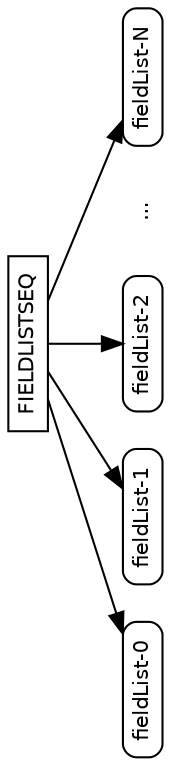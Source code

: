 /* AST node diagram generator script collection for M2C, M2J and M2Sharp.
 *
 * Copyright (c) 2016 The Modula-2 Software Foundation
 *
 * Author & Maintainer: Benjamin Kowarsch <org.m2sf>
 *
 * @synopsis
 *
 * The M2C, M2J and M2Sharp compilers are multi-dialect Modula-2 translators
 * and compilers respectively targeting C99, Java/JVM and C#/CLR, sharing a
 * common abstract syntax tree (AST) specification.
 *
 * The AST node diagram generator script collection consists of Graphviz DOT
 * descriptions for all AST node types of the common AST specification.
 *
 * The Graphviz dot utility is required to generate the diagrams. 
 * It may be obtained from http://www.graphviz.org/download.php.
 *
 * @repository
 *
 * https://github.com/m2sf/m2-ast-node-diagrams
 *
 * @file
 *
 * fieldlistseq.dot
 *
 * FIELDLISTSEQ node diagram.
 *
 * Usage: $ dot fieldlistseq.dot -Tps > fieldlistseq.ps
 *
 * @license
 *
 * This is free software: you can redistribute and/or modify it under the
 * terms of the GNU Lesser General Public License (LGPL) either version 2.1
 * or at your choice version 3 as published by the Free Software Foundation.
 * However, you may not alter the copyright, author and license information.
 *
 * It is distributed in the hope that it will be useful,  but WITHOUT
 * ANY WARRANTY; without even the implied warranty of MERCHANTABILITY or
 * FITNESS FOR A PARTICULAR PURPOSE.  Read the license for more details.
 *
 * You should have received a copy of the GNU Lesser General Public License.
 * If not, see <https://www.gnu.org/copyleft/lesser.html>.
 *
 * NB: Components in the domain part of email addresses are in reverse order.
 */

/*** FIELDLISTSEQ Node ***/

digraph FIELDLISTSEQ {
  graph [orientation=landscape,fontname=helvetica];
  node [fontname=helvetica,fontsize=10,shape=box,height=0.25];
  
  node [style=solid];
  edge [arrowhead=normal];
  
  FIELDLISTSEQ -> { id0 id1 id2 };
  edge [style=invis]; node [width=0]; nodesep=0;
  FIELDLISTSEQ -> ellipsis0;
  edge [style=solid]; node [width=0.75]; nodesep=0.25;
  FIELDLISTSEQ -> idN;
  id0 [label="fieldList-0",style=rounded];
  id1 [label="fieldList-1",style=rounded];
  id2 [label="fieldList-2",style=rounded];
  ellipsis0 [label="..."];
  ellipsis0 [shape=none];
  idN [label="fieldList-N",style=rounded];
}

/* END OF FILE */